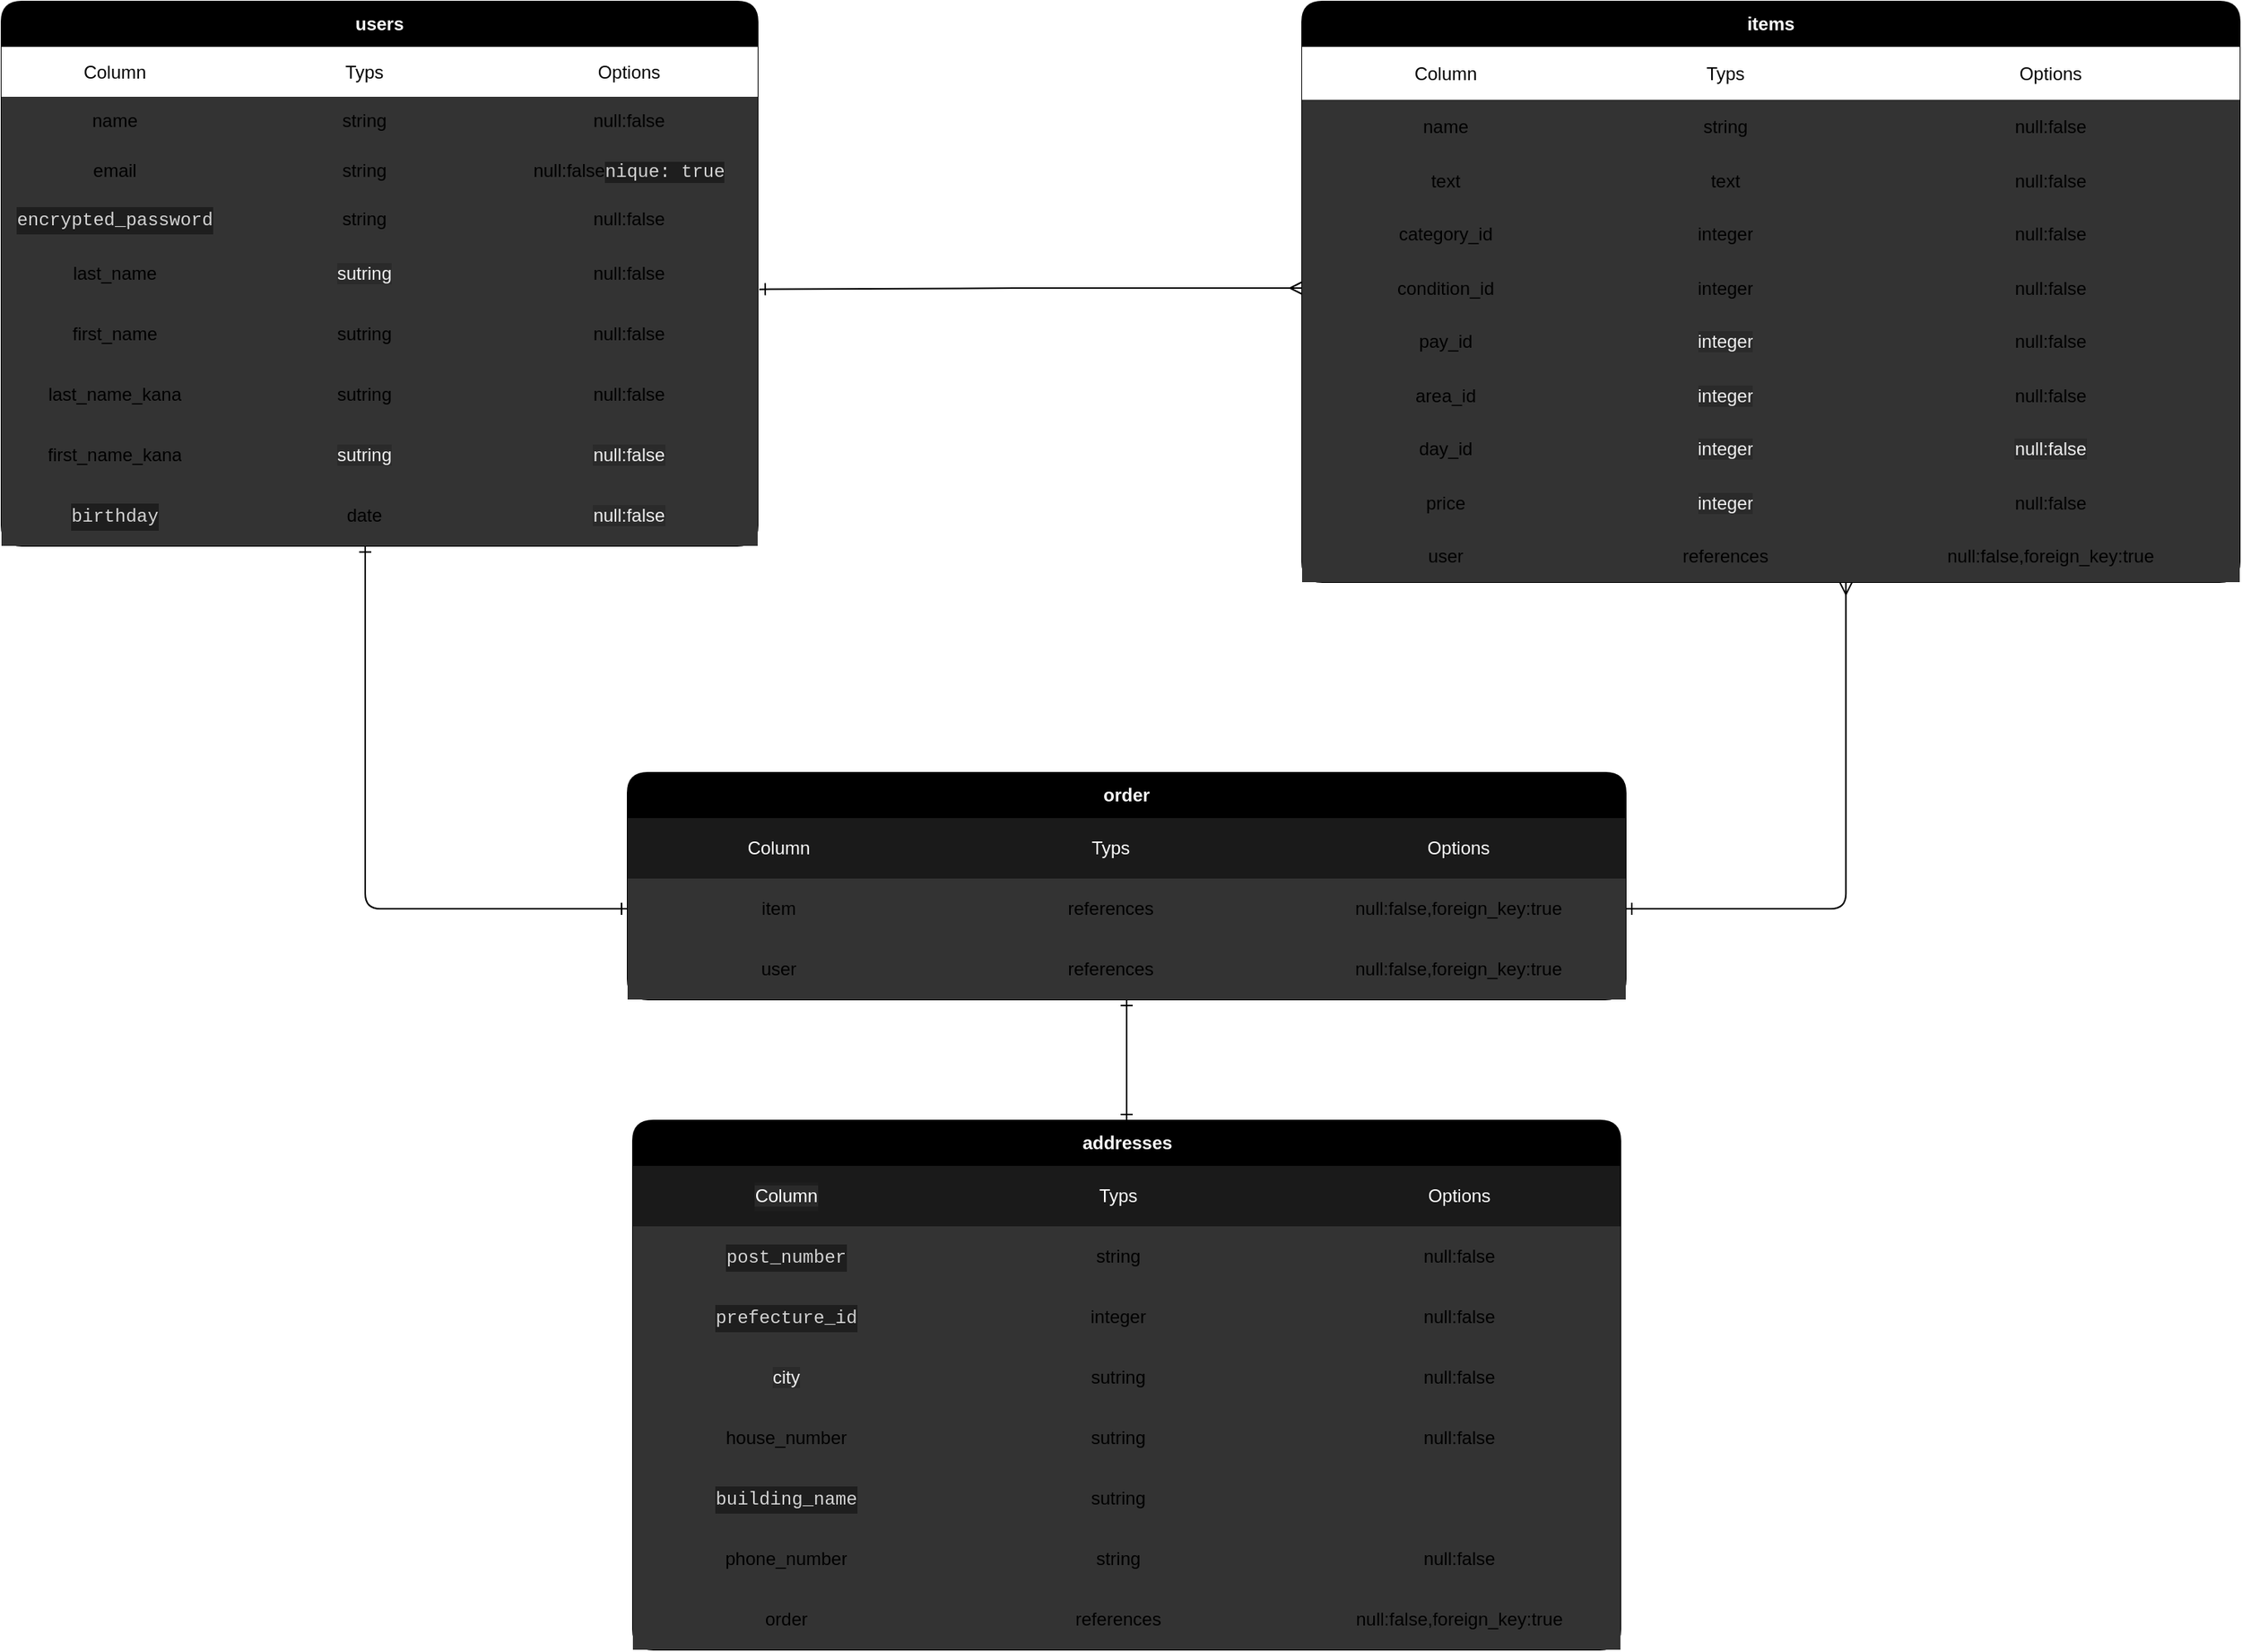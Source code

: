 <mxfile version="13.10.0" type="embed">
    <diagram id="6mnV2U-haqpzrqLcPbrz" name="ページ1">
        <mxGraphModel dx="550" dy="680" grid="1" gridSize="10" guides="1" tooltips="1" connect="1" arrows="1" fold="1" page="1" pageScale="1" pageWidth="1654" pageHeight="1169" math="0" shadow="0">
            <root>
                <mxCell id="0"/>
                <mxCell id="1" parent="0"/>
                <mxCell id="3" value="users" style="shape=table;html=1;whiteSpace=wrap;startSize=30;container=1;collapsible=0;childLayout=tableLayout;fontStyle=1;align=center;rounded=1;fontColor=#FFFFFF;fillColor=#000000;" parent="1" vertex="1">
                    <mxGeometry x="80" y="20" width="500" height="360" as="geometry"/>
                </mxCell>
                <mxCell id="4" value="" style="shape=partialRectangle;html=1;whiteSpace=wrap;collapsible=0;dropTarget=0;pointerEvents=0;top=0;left=0;bottom=0;right=0;points=[[0,0.5],[1,0.5]];portConstraint=eastwest;strokeColor=#666666;fontColor=#FFFFFF;fillColor=#1A1A1A;" parent="3" vertex="1">
                    <mxGeometry y="30" width="500" height="33" as="geometry"/>
                </mxCell>
                <mxCell id="5" value="Column" style="shape=partialRectangle;html=1;whiteSpace=wrap;connectable=0;top=0;left=0;bottom=0;right=0;overflow=hidden;" parent="4" vertex="1">
                    <mxGeometry width="150" height="33" as="geometry"/>
                </mxCell>
                <mxCell id="6" value="Typs" style="shape=partialRectangle;html=1;whiteSpace=wrap;connectable=0;top=0;left=0;bottom=0;right=0;overflow=hidden;" parent="4" vertex="1">
                    <mxGeometry x="150" width="180" height="33" as="geometry"/>
                </mxCell>
                <mxCell id="7" value="Options" style="shape=partialRectangle;html=1;whiteSpace=wrap;connectable=0;top=0;left=0;bottom=0;right=0;overflow=hidden;" parent="4" vertex="1">
                    <mxGeometry x="330" width="170" height="33" as="geometry"/>
                </mxCell>
                <mxCell id="8" value="" style="shape=partialRectangle;html=1;whiteSpace=wrap;collapsible=0;dropTarget=0;pointerEvents=0;top=0;left=0;bottom=0;right=0;points=[[0,0.5],[1,0.5]];portConstraint=eastwest;fillColor=#333333;" parent="3" vertex="1">
                    <mxGeometry y="63" width="500" height="32" as="geometry"/>
                </mxCell>
                <mxCell id="9" value="name" style="shape=partialRectangle;html=1;whiteSpace=wrap;connectable=0;fillColor=none;top=0;left=0;bottom=0;right=0;overflow=hidden;" parent="8" vertex="1">
                    <mxGeometry width="150" height="32" as="geometry"/>
                </mxCell>
                <mxCell id="10" value="string" style="shape=partialRectangle;html=1;whiteSpace=wrap;connectable=0;fillColor=none;top=0;left=0;bottom=0;right=0;overflow=hidden;" parent="8" vertex="1">
                    <mxGeometry x="150" width="180" height="32" as="geometry"/>
                </mxCell>
                <mxCell id="11" value="null:false" style="shape=partialRectangle;html=1;whiteSpace=wrap;connectable=0;fillColor=none;top=0;left=0;bottom=0;right=0;overflow=hidden;" parent="8" vertex="1">
                    <mxGeometry x="330" width="170" height="32" as="geometry"/>
                </mxCell>
                <mxCell id="12" value="" style="shape=partialRectangle;html=1;whiteSpace=wrap;collapsible=0;dropTarget=0;pointerEvents=0;top=0;left=0;bottom=0;right=0;points=[[0,0.5],[1,0.5]];portConstraint=eastwest;fillColor=#333333;" parent="3" vertex="1">
                    <mxGeometry y="95" width="500" height="33" as="geometry"/>
                </mxCell>
                <mxCell id="13" value="email" style="shape=partialRectangle;html=1;whiteSpace=wrap;connectable=0;fillColor=none;top=0;left=0;bottom=0;right=0;overflow=hidden;" parent="12" vertex="1">
                    <mxGeometry width="150" height="33" as="geometry"/>
                </mxCell>
                <mxCell id="14" value="string" style="shape=partialRectangle;html=1;whiteSpace=wrap;connectable=0;fillColor=none;top=0;left=0;bottom=0;right=0;overflow=hidden;" parent="12" vertex="1">
                    <mxGeometry x="150" width="180" height="33" as="geometry"/>
                </mxCell>
                <mxCell id="15" value="null:false&lt;span style=&quot;background-color: rgb(30 , 30 , 30) ; color: rgb(212 , 212 , 212) ; font-family: &amp;#34;menlo&amp;#34; , &amp;#34;monaco&amp;#34; , &amp;#34;courier new&amp;#34; , monospace&quot;&gt;nique: true&lt;/span&gt;" style="shape=partialRectangle;html=1;whiteSpace=wrap;connectable=0;fillColor=none;top=0;left=0;bottom=0;right=0;overflow=hidden;" parent="12" vertex="1">
                    <mxGeometry x="330" width="170" height="33" as="geometry"/>
                </mxCell>
                <mxCell id="45" value="" style="shape=partialRectangle;html=1;whiteSpace=wrap;collapsible=0;dropTarget=0;pointerEvents=0;top=0;left=0;bottom=0;right=0;points=[[0,0.5],[1,0.5]];portConstraint=eastwest;fillColor=#333333;" parent="3" vertex="1">
                    <mxGeometry y="128" width="500" height="32" as="geometry"/>
                </mxCell>
                <mxCell id="46" value="&lt;div style=&quot;color: rgb(212 , 212 , 212) ; background-color: rgb(30 , 30 , 30) ; font-family: &amp;#34;menlo&amp;#34; , &amp;#34;monaco&amp;#34; , &amp;#34;courier new&amp;#34; , monospace ; line-height: 18px&quot;&gt;encrypted_password&lt;/div&gt;" style="shape=partialRectangle;html=1;whiteSpace=wrap;connectable=0;fillColor=none;top=0;left=0;bottom=0;right=0;overflow=hidden;" parent="45" vertex="1">
                    <mxGeometry width="150" height="32" as="geometry"/>
                </mxCell>
                <mxCell id="47" value="string" style="shape=partialRectangle;html=1;whiteSpace=wrap;connectable=0;fillColor=none;top=0;left=0;bottom=0;right=0;overflow=hidden;" parent="45" vertex="1">
                    <mxGeometry x="150" width="180" height="32" as="geometry"/>
                </mxCell>
                <mxCell id="48" value="null:false" style="shape=partialRectangle;html=1;whiteSpace=wrap;connectable=0;fillColor=none;top=0;left=0;bottom=0;right=0;overflow=hidden;" parent="45" vertex="1">
                    <mxGeometry x="330" width="170" height="32" as="geometry"/>
                </mxCell>
                <mxCell id="298" value="" style="shape=partialRectangle;html=1;whiteSpace=wrap;collapsible=0;dropTarget=0;pointerEvents=0;top=0;left=0;bottom=0;right=0;points=[[0,0.5],[1,0.5]];portConstraint=eastwest;fillColor=#333333;" parent="3" vertex="1">
                    <mxGeometry y="160" width="500" height="40" as="geometry"/>
                </mxCell>
                <mxCell id="299" value="last_name" style="shape=partialRectangle;html=1;whiteSpace=wrap;connectable=0;fillColor=none;top=0;left=0;bottom=0;right=0;overflow=hidden;" parent="298" vertex="1">
                    <mxGeometry width="150" height="40" as="geometry"/>
                </mxCell>
                <mxCell id="300" value="&lt;meta charset=&quot;utf-8&quot;&gt;&lt;span style=&quot;color: rgb(240, 240, 240); font-family: helvetica; font-size: 12px; font-style: normal; font-weight: 400; letter-spacing: normal; text-align: center; text-indent: 0px; text-transform: none; word-spacing: 0px; background-color: rgb(42, 42, 42); display: inline; float: none;&quot;&gt;sutring&lt;/span&gt;" style="shape=partialRectangle;html=1;whiteSpace=wrap;connectable=0;fillColor=none;top=0;left=0;bottom=0;right=0;overflow=hidden;" parent="298" vertex="1">
                    <mxGeometry x="150" width="180" height="40" as="geometry"/>
                </mxCell>
                <mxCell id="301" value="&lt;span&gt;null:false&lt;/span&gt;" style="shape=partialRectangle;html=1;whiteSpace=wrap;connectable=0;fillColor=none;top=0;left=0;bottom=0;right=0;overflow=hidden;" parent="298" vertex="1">
                    <mxGeometry x="330" width="170" height="40" as="geometry"/>
                </mxCell>
                <mxCell id="294" value="" style="shape=partialRectangle;html=1;whiteSpace=wrap;collapsible=0;dropTarget=0;pointerEvents=0;top=0;left=0;bottom=0;right=0;points=[[0,0.5],[1,0.5]];portConstraint=eastwest;fillColor=#333333;" parent="3" vertex="1">
                    <mxGeometry y="200" width="500" height="40" as="geometry"/>
                </mxCell>
                <mxCell id="295" value="first_name" style="shape=partialRectangle;html=1;whiteSpace=wrap;connectable=0;fillColor=none;top=0;left=0;bottom=0;right=0;overflow=hidden;" parent="294" vertex="1">
                    <mxGeometry width="150" height="40" as="geometry"/>
                </mxCell>
                <mxCell id="296" value="&lt;span&gt;sutring&lt;/span&gt;" style="shape=partialRectangle;html=1;whiteSpace=wrap;connectable=0;fillColor=none;top=0;left=0;bottom=0;right=0;overflow=hidden;" parent="294" vertex="1">
                    <mxGeometry x="150" width="180" height="40" as="geometry"/>
                </mxCell>
                <mxCell id="297" value="&lt;span&gt;null:false&lt;/span&gt;" style="shape=partialRectangle;html=1;whiteSpace=wrap;connectable=0;fillColor=none;top=0;left=0;bottom=0;right=0;overflow=hidden;" parent="294" vertex="1">
                    <mxGeometry x="330" width="170" height="40" as="geometry"/>
                </mxCell>
                <mxCell id="286" value="" style="shape=partialRectangle;html=1;whiteSpace=wrap;collapsible=0;dropTarget=0;pointerEvents=0;top=0;left=0;bottom=0;right=0;points=[[0,0.5],[1,0.5]];portConstraint=eastwest;fillColor=#333333;" parent="3" vertex="1">
                    <mxGeometry y="240" width="500" height="40" as="geometry"/>
                </mxCell>
                <mxCell id="287" value="last_name_kana" style="shape=partialRectangle;html=1;whiteSpace=wrap;connectable=0;fillColor=none;top=0;left=0;bottom=0;right=0;overflow=hidden;" parent="286" vertex="1">
                    <mxGeometry width="150" height="40" as="geometry"/>
                </mxCell>
                <mxCell id="288" value="sutring" style="shape=partialRectangle;html=1;whiteSpace=wrap;connectable=0;fillColor=none;top=0;left=0;bottom=0;right=0;overflow=hidden;" parent="286" vertex="1">
                    <mxGeometry x="150" width="180" height="40" as="geometry"/>
                </mxCell>
                <mxCell id="289" value="null:false" style="shape=partialRectangle;html=1;whiteSpace=wrap;connectable=0;fillColor=none;top=0;left=0;bottom=0;right=0;overflow=hidden;" parent="286" vertex="1">
                    <mxGeometry x="330" width="170" height="40" as="geometry"/>
                </mxCell>
                <mxCell id="290" value="" style="shape=partialRectangle;html=1;whiteSpace=wrap;collapsible=0;dropTarget=0;pointerEvents=0;top=0;left=0;bottom=0;right=0;points=[[0,0.5],[1,0.5]];portConstraint=eastwest;fillColor=#333333;" parent="3" vertex="1">
                    <mxGeometry y="280" width="500" height="40" as="geometry"/>
                </mxCell>
                <mxCell id="291" value="first_name_kana" style="shape=partialRectangle;html=1;whiteSpace=wrap;connectable=0;fillColor=none;top=0;left=0;bottom=0;right=0;overflow=hidden;" parent="290" vertex="1">
                    <mxGeometry width="150" height="40" as="geometry"/>
                </mxCell>
                <mxCell id="292" value="&lt;meta charset=&quot;utf-8&quot;&gt;&lt;span style=&quot;color: rgb(240, 240, 240); font-family: helvetica; font-size: 12px; font-style: normal; font-weight: 400; letter-spacing: normal; text-align: center; text-indent: 0px; text-transform: none; word-spacing: 0px; background-color: rgb(42, 42, 42); display: inline; float: none;&quot;&gt;sutring&lt;/span&gt;" style="shape=partialRectangle;html=1;whiteSpace=wrap;connectable=0;fillColor=none;top=0;left=0;bottom=0;right=0;overflow=hidden;" parent="290" vertex="1">
                    <mxGeometry x="150" width="180" height="40" as="geometry"/>
                </mxCell>
                <mxCell id="293" value="&lt;meta charset=&quot;utf-8&quot;&gt;&lt;span style=&quot;color: rgb(240, 240, 240); font-family: helvetica; font-size: 12px; font-style: normal; font-weight: 400; letter-spacing: normal; text-align: center; text-indent: 0px; text-transform: none; word-spacing: 0px; background-color: rgb(42, 42, 42); display: inline; float: none;&quot;&gt;null:false&lt;/span&gt;" style="shape=partialRectangle;html=1;whiteSpace=wrap;connectable=0;fillColor=none;top=0;left=0;bottom=0;right=0;overflow=hidden;" parent="290" vertex="1">
                    <mxGeometry x="330" width="170" height="40" as="geometry"/>
                </mxCell>
                <mxCell id="371" value="" style="shape=partialRectangle;html=1;whiteSpace=wrap;collapsible=0;dropTarget=0;pointerEvents=0;top=0;left=0;bottom=0;right=0;points=[[0,0.5],[1,0.5]];portConstraint=eastwest;fillColor=#333333;" parent="3" vertex="1">
                    <mxGeometry y="320" width="500" height="40" as="geometry"/>
                </mxCell>
                <mxCell id="372" value="&lt;div style=&quot;color: rgb(212 , 212 , 212) ; background-color: rgb(30 , 30 , 30) ; font-family: &amp;#34;menlo&amp;#34; , &amp;#34;monaco&amp;#34; , &amp;#34;courier new&amp;#34; , monospace ; line-height: 18px&quot;&gt;birthday&lt;/div&gt;" style="shape=partialRectangle;html=1;whiteSpace=wrap;connectable=0;fillColor=none;top=0;left=0;bottom=0;right=0;overflow=hidden;" parent="371" vertex="1">
                    <mxGeometry width="150" height="40" as="geometry"/>
                </mxCell>
                <mxCell id="373" value="&lt;font face=&quot;helvetica&quot;&gt;date&lt;/font&gt;" style="shape=partialRectangle;html=1;whiteSpace=wrap;connectable=0;fillColor=none;top=0;left=0;bottom=0;right=0;overflow=hidden;" parent="371" vertex="1">
                    <mxGeometry x="150" width="180" height="40" as="geometry"/>
                </mxCell>
                <mxCell id="374" value="&lt;meta charset=&quot;utf-8&quot;&gt;&lt;span style=&quot;color: rgb(240, 240, 240); font-family: helvetica; font-size: 12px; font-style: normal; font-weight: 400; letter-spacing: normal; text-align: center; text-indent: 0px; text-transform: none; word-spacing: 0px; background-color: rgb(42, 42, 42); display: inline; float: none;&quot;&gt;null:false&lt;/span&gt;" style="shape=partialRectangle;html=1;whiteSpace=wrap;connectable=0;fillColor=none;top=0;left=0;bottom=0;right=0;overflow=hidden;" parent="371" vertex="1">
                    <mxGeometry x="330" width="170" height="40" as="geometry"/>
                </mxCell>
                <mxCell id="16" value="items" style="shape=table;html=1;whiteSpace=wrap;startSize=30;container=1;collapsible=0;childLayout=tableLayout;fontStyle=1;align=center;rounded=1;fontColor=#FFFFFF;fillColor=#000000;" parent="1" vertex="1">
                    <mxGeometry x="940" y="20" width="620" height="384" as="geometry"/>
                </mxCell>
                <mxCell id="90" value="" style="shape=partialRectangle;html=1;whiteSpace=wrap;collapsible=0;dropTarget=0;pointerEvents=0;top=0;left=0;bottom=0;right=0;points=[[0,0.5],[1,0.5]];portConstraint=eastwest;fillColor=#1A1A1A;" parent="16" vertex="1">
                    <mxGeometry y="30" width="620" height="35" as="geometry"/>
                </mxCell>
                <mxCell id="91" value="Column" style="shape=partialRectangle;html=1;whiteSpace=wrap;connectable=0;top=0;left=0;bottom=0;right=0;overflow=hidden;" parent="90" vertex="1">
                    <mxGeometry width="190" height="35" as="geometry"/>
                </mxCell>
                <mxCell id="92" value="Typs" style="shape=partialRectangle;html=1;whiteSpace=wrap;connectable=0;top=0;left=0;bottom=0;right=0;overflow=hidden;" parent="90" vertex="1">
                    <mxGeometry x="190" width="180" height="35" as="geometry"/>
                </mxCell>
                <mxCell id="93" value="Options" style="shape=partialRectangle;html=1;whiteSpace=wrap;connectable=0;top=0;left=0;bottom=0;right=0;overflow=hidden;" parent="90" vertex="1">
                    <mxGeometry x="370" width="250" height="35" as="geometry"/>
                </mxCell>
                <mxCell id="17" value="" style="shape=partialRectangle;html=1;whiteSpace=wrap;collapsible=0;dropTarget=0;pointerEvents=0;top=0;left=0;bottom=0;right=0;points=[[0,0.5],[1,0.5]];portConstraint=eastwest;fillColor=#333333;" parent="16" vertex="1">
                    <mxGeometry y="65" width="620" height="36" as="geometry"/>
                </mxCell>
                <mxCell id="18" value="name" style="shape=partialRectangle;html=1;whiteSpace=wrap;connectable=0;fillColor=none;top=0;left=0;bottom=0;right=0;overflow=hidden;" parent="17" vertex="1">
                    <mxGeometry width="190" height="36" as="geometry"/>
                </mxCell>
                <mxCell id="19" value="string" style="shape=partialRectangle;html=1;whiteSpace=wrap;connectable=0;fillColor=none;top=0;left=0;bottom=0;right=0;overflow=hidden;" parent="17" vertex="1">
                    <mxGeometry x="190" width="180" height="36" as="geometry"/>
                </mxCell>
                <mxCell id="20" value="null:false" style="shape=partialRectangle;html=1;whiteSpace=wrap;connectable=0;fillColor=none;top=0;left=0;bottom=0;right=0;overflow=hidden;" parent="17" vertex="1">
                    <mxGeometry x="370" width="250" height="36" as="geometry"/>
                </mxCell>
                <mxCell id="21" value="" style="shape=partialRectangle;html=1;whiteSpace=wrap;collapsible=0;dropTarget=0;pointerEvents=0;top=0;left=0;bottom=0;right=0;points=[[0,0.5],[1,0.5]];portConstraint=eastwest;fillColor=#333333;" parent="16" vertex="1">
                    <mxGeometry y="101" width="620" height="35" as="geometry"/>
                </mxCell>
                <mxCell id="22" value="text" style="shape=partialRectangle;html=1;whiteSpace=wrap;connectable=0;fillColor=none;top=0;left=0;bottom=0;right=0;overflow=hidden;" parent="21" vertex="1">
                    <mxGeometry width="190" height="35" as="geometry"/>
                </mxCell>
                <mxCell id="23" value="text" style="shape=partialRectangle;html=1;whiteSpace=wrap;connectable=0;fillColor=none;top=0;left=0;bottom=0;right=0;overflow=hidden;" parent="21" vertex="1">
                    <mxGeometry x="190" width="180" height="35" as="geometry"/>
                </mxCell>
                <mxCell id="24" value="null:false" style="shape=partialRectangle;html=1;whiteSpace=wrap;connectable=0;fillColor=none;top=0;left=0;bottom=0;right=0;overflow=hidden;" parent="21" vertex="1">
                    <mxGeometry x="370" width="250" height="35" as="geometry"/>
                </mxCell>
                <mxCell id="25" value="" style="shape=partialRectangle;html=1;whiteSpace=wrap;collapsible=0;dropTarget=0;pointerEvents=0;top=0;left=0;bottom=0;right=0;points=[[0,0.5],[1,0.5]];portConstraint=eastwest;fillColor=#333333;" parent="16" vertex="1">
                    <mxGeometry y="136" width="620" height="36" as="geometry"/>
                </mxCell>
                <mxCell id="26" value="category_id" style="shape=partialRectangle;html=1;whiteSpace=wrap;connectable=0;fillColor=none;top=0;left=0;bottom=0;right=0;overflow=hidden;" parent="25" vertex="1">
                    <mxGeometry width="190" height="36" as="geometry"/>
                </mxCell>
                <mxCell id="27" value="integer" style="shape=partialRectangle;html=1;whiteSpace=wrap;connectable=0;fillColor=none;top=0;left=0;bottom=0;right=0;overflow=hidden;" parent="25" vertex="1">
                    <mxGeometry x="190" width="180" height="36" as="geometry"/>
                </mxCell>
                <mxCell id="28" value="&lt;span&gt;null:false&lt;/span&gt;" style="shape=partialRectangle;html=1;whiteSpace=wrap;connectable=0;fillColor=none;top=0;left=0;bottom=0;right=0;overflow=hidden;" parent="25" vertex="1">
                    <mxGeometry x="370" width="250" height="36" as="geometry"/>
                </mxCell>
                <mxCell id="83" value="" style="shape=partialRectangle;html=1;whiteSpace=wrap;collapsible=0;dropTarget=0;pointerEvents=0;top=0;left=0;bottom=0;right=0;points=[[0,0.5],[1,0.5]];portConstraint=eastwest;fillColor=#333333;" parent="16" vertex="1">
                    <mxGeometry y="172" width="620" height="35" as="geometry"/>
                </mxCell>
                <mxCell id="84" value="condition_id" style="shape=partialRectangle;html=1;whiteSpace=wrap;connectable=0;fillColor=none;top=0;left=0;bottom=0;right=0;overflow=hidden;" parent="83" vertex="1">
                    <mxGeometry width="190" height="35" as="geometry"/>
                </mxCell>
                <mxCell id="85" value="integer" style="shape=partialRectangle;html=1;whiteSpace=wrap;connectable=0;fillColor=none;top=0;left=0;bottom=0;right=0;overflow=hidden;" parent="83" vertex="1">
                    <mxGeometry x="190" width="180" height="35" as="geometry"/>
                </mxCell>
                <mxCell id="86" value="null:false" style="shape=partialRectangle;html=1;whiteSpace=wrap;connectable=0;fillColor=none;top=0;left=0;bottom=0;right=0;overflow=hidden;" parent="83" vertex="1">
                    <mxGeometry x="370" width="250" height="35" as="geometry"/>
                </mxCell>
                <mxCell id="94" value="" style="shape=partialRectangle;html=1;whiteSpace=wrap;collapsible=0;dropTarget=0;pointerEvents=0;top=0;left=0;bottom=0;right=0;points=[[0,0.5],[1,0.5]];portConstraint=eastwest;fillColor=#333333;" parent="16" vertex="1">
                    <mxGeometry y="207" width="620" height="36" as="geometry"/>
                </mxCell>
                <mxCell id="95" value="pay_id" style="shape=partialRectangle;html=1;whiteSpace=wrap;connectable=0;fillColor=none;top=0;left=0;bottom=0;right=0;overflow=hidden;" parent="94" vertex="1">
                    <mxGeometry width="190" height="36" as="geometry"/>
                </mxCell>
                <mxCell id="96" value="&lt;meta charset=&quot;utf-8&quot;&gt;&lt;span style=&quot;color: rgb(240, 240, 240); font-family: helvetica; font-size: 12px; font-style: normal; font-weight: 400; letter-spacing: normal; text-align: center; text-indent: 0px; text-transform: none; word-spacing: 0px; background-color: rgb(42, 42, 42); display: inline; float: none;&quot;&gt;integer&lt;/span&gt;" style="shape=partialRectangle;html=1;whiteSpace=wrap;connectable=0;fillColor=none;top=0;left=0;bottom=0;right=0;overflow=hidden;" parent="94" vertex="1">
                    <mxGeometry x="190" width="180" height="36" as="geometry"/>
                </mxCell>
                <mxCell id="97" value="null:false" style="shape=partialRectangle;html=1;whiteSpace=wrap;connectable=0;fillColor=none;top=0;left=0;bottom=0;right=0;overflow=hidden;" parent="94" vertex="1">
                    <mxGeometry x="370" width="250" height="36" as="geometry"/>
                </mxCell>
                <mxCell id="98" value="" style="shape=partialRectangle;html=1;whiteSpace=wrap;collapsible=0;dropTarget=0;pointerEvents=0;top=0;left=0;bottom=0;right=0;points=[[0,0.5],[1,0.5]];portConstraint=eastwest;fillColor=#333333;" parent="16" vertex="1">
                    <mxGeometry y="243" width="620" height="35" as="geometry"/>
                </mxCell>
                <mxCell id="99" value="area_id" style="shape=partialRectangle;html=1;whiteSpace=wrap;connectable=0;fillColor=none;top=0;left=0;bottom=0;right=0;overflow=hidden;" parent="98" vertex="1">
                    <mxGeometry width="190" height="35" as="geometry"/>
                </mxCell>
                <mxCell id="100" value="&lt;meta charset=&quot;utf-8&quot;&gt;&lt;span style=&quot;color: rgb(240, 240, 240); font-family: helvetica; font-size: 12px; font-style: normal; font-weight: 400; letter-spacing: normal; text-align: center; text-indent: 0px; text-transform: none; word-spacing: 0px; background-color: rgb(42, 42, 42); display: inline; float: none;&quot;&gt;integer&lt;/span&gt;" style="shape=partialRectangle;html=1;whiteSpace=wrap;connectable=0;fillColor=none;top=0;left=0;bottom=0;right=0;overflow=hidden;" parent="98" vertex="1">
                    <mxGeometry x="190" width="180" height="35" as="geometry"/>
                </mxCell>
                <mxCell id="101" value="null:false" style="shape=partialRectangle;html=1;whiteSpace=wrap;connectable=0;fillColor=none;top=0;left=0;bottom=0;right=0;overflow=hidden;" parent="98" vertex="1">
                    <mxGeometry x="370" width="250" height="35" as="geometry"/>
                </mxCell>
                <mxCell id="102" value="" style="shape=partialRectangle;html=1;whiteSpace=wrap;collapsible=0;dropTarget=0;pointerEvents=0;top=0;left=0;bottom=0;right=0;points=[[0,0.5],[1,0.5]];portConstraint=eastwest;fillColor=#333333;" parent="16" vertex="1">
                    <mxGeometry y="278" width="620" height="36" as="geometry"/>
                </mxCell>
                <mxCell id="103" value="day_id" style="shape=partialRectangle;html=1;whiteSpace=wrap;connectable=0;fillColor=none;top=0;left=0;bottom=0;right=0;overflow=hidden;" parent="102" vertex="1">
                    <mxGeometry width="190" height="36" as="geometry"/>
                </mxCell>
                <mxCell id="104" value="&lt;meta charset=&quot;utf-8&quot;&gt;&lt;span style=&quot;color: rgb(240, 240, 240); font-family: helvetica; font-size: 12px; font-style: normal; font-weight: 400; letter-spacing: normal; text-align: center; text-indent: 0px; text-transform: none; word-spacing: 0px; background-color: rgb(42, 42, 42); display: inline; float: none;&quot;&gt;integer&lt;/span&gt;" style="shape=partialRectangle;html=1;whiteSpace=wrap;connectable=0;fillColor=none;top=0;left=0;bottom=0;right=0;overflow=hidden;" parent="102" vertex="1">
                    <mxGeometry x="190" width="180" height="36" as="geometry"/>
                </mxCell>
                <mxCell id="105" value="&lt;meta charset=&quot;utf-8&quot;&gt;&lt;span style=&quot;color: rgb(240, 240, 240); font-family: helvetica; font-size: 12px; font-style: normal; font-weight: 400; letter-spacing: normal; text-align: center; text-indent: 0px; text-transform: none; word-spacing: 0px; background-color: rgb(42, 42, 42); display: inline; float: none;&quot;&gt;null:false&lt;/span&gt;" style="shape=partialRectangle;html=1;whiteSpace=wrap;connectable=0;fillColor=none;top=0;left=0;bottom=0;right=0;overflow=hidden;" parent="102" vertex="1">
                    <mxGeometry x="370" width="250" height="36" as="geometry"/>
                </mxCell>
                <mxCell id="106" value="" style="shape=partialRectangle;html=1;whiteSpace=wrap;collapsible=0;dropTarget=0;pointerEvents=0;top=0;left=0;bottom=0;right=0;points=[[0,0.5],[1,0.5]];portConstraint=eastwest;fillColor=#333333;" parent="16" vertex="1">
                    <mxGeometry y="314" width="620" height="35" as="geometry"/>
                </mxCell>
                <mxCell id="107" value="price" style="shape=partialRectangle;html=1;whiteSpace=wrap;connectable=0;fillColor=none;top=0;left=0;bottom=0;right=0;overflow=hidden;" parent="106" vertex="1">
                    <mxGeometry width="190" height="35" as="geometry"/>
                </mxCell>
                <mxCell id="108" value="&lt;meta charset=&quot;utf-8&quot;&gt;&lt;span style=&quot;color: rgb(240, 240, 240); font-family: helvetica; font-size: 12px; font-style: normal; font-weight: 400; letter-spacing: normal; text-align: center; text-indent: 0px; text-transform: none; word-spacing: 0px; background-color: rgb(42, 42, 42); display: inline; float: none;&quot;&gt;integer&lt;/span&gt;" style="shape=partialRectangle;html=1;whiteSpace=wrap;connectable=0;fillColor=none;top=0;left=0;bottom=0;right=0;overflow=hidden;" parent="106" vertex="1">
                    <mxGeometry x="190" width="180" height="35" as="geometry"/>
                </mxCell>
                <mxCell id="109" value="null:false" style="shape=partialRectangle;html=1;whiteSpace=wrap;connectable=0;fillColor=none;top=0;left=0;bottom=0;right=0;overflow=hidden;" parent="106" vertex="1">
                    <mxGeometry x="370" width="250" height="35" as="geometry"/>
                </mxCell>
                <mxCell id="110" value="" style="shape=partialRectangle;html=1;whiteSpace=wrap;collapsible=0;dropTarget=0;pointerEvents=0;top=0;left=0;bottom=0;right=0;points=[[0,0.5],[1,0.5]];portConstraint=eastwest;fillColor=#333333;" parent="16" vertex="1">
                    <mxGeometry y="349" width="620" height="35" as="geometry"/>
                </mxCell>
                <mxCell id="111" value="user" style="shape=partialRectangle;html=1;whiteSpace=wrap;connectable=0;fillColor=none;top=0;left=0;bottom=0;right=0;overflow=hidden;" parent="110" vertex="1">
                    <mxGeometry width="190" height="35" as="geometry"/>
                </mxCell>
                <mxCell id="112" value="&lt;span&gt;references&lt;/span&gt;" style="shape=partialRectangle;html=1;whiteSpace=wrap;connectable=0;fillColor=none;top=0;left=0;bottom=0;right=0;overflow=hidden;" parent="110" vertex="1">
                    <mxGeometry x="190" width="180" height="35" as="geometry"/>
                </mxCell>
                <mxCell id="113" value="null:false,foreign_key:true" style="shape=partialRectangle;html=1;whiteSpace=wrap;connectable=0;fillColor=none;top=0;left=0;bottom=0;right=0;overflow=hidden;" parent="110" vertex="1">
                    <mxGeometry x="370" width="250" height="35" as="geometry"/>
                </mxCell>
                <mxCell id="285" value="addresses" style="shape=table;html=1;whiteSpace=wrap;startSize=30;container=1;collapsible=0;childLayout=tableLayout;fontStyle=1;align=center;rounded=1;fontColor=#FFFFFF;fillColor=#000000;" parent="1" vertex="1">
                    <mxGeometry x="497.5" y="760" width="653" height="350" as="geometry"/>
                </mxCell>
                <mxCell id="306" value="" style="shape=partialRectangle;html=1;whiteSpace=wrap;collapsible=0;dropTarget=0;pointerEvents=0;top=0;left=0;bottom=0;right=0;points=[[0,0.5],[1,0.5]];portConstraint=eastwest;fillColor=#1A1A1A;fontColor=#FFFFFF;" parent="285" vertex="1">
                    <mxGeometry y="30" width="653" height="40" as="geometry"/>
                </mxCell>
                <mxCell id="307" value="&lt;div style=&quot;background-color: rgb(30 , 30 , 30) ; font-family: &amp;#34;menlo&amp;#34; , &amp;#34;monaco&amp;#34; , &amp;#34;courier new&amp;#34; , monospace ; line-height: 18px&quot;&gt;&lt;span style=&quot;font-family: &amp;#34;helvetica&amp;#34; ; background-color: rgb(42 , 42 , 42)&quot;&gt;&lt;font color=&quot;#ffffff&quot;&gt;Column&lt;/font&gt;&lt;/span&gt;&lt;br&gt;&lt;/div&gt;" style="shape=partialRectangle;html=1;whiteSpace=wrap;connectable=0;fillColor=none;top=0;left=0;bottom=0;right=0;overflow=hidden;" parent="306" vertex="1">
                    <mxGeometry width="202" height="40" as="geometry"/>
                </mxCell>
                <mxCell id="308" value="&lt;font color=&quot;#ffffff&quot;&gt;Typs&lt;/font&gt;" style="shape=partialRectangle;html=1;whiteSpace=wrap;connectable=0;fillColor=none;top=0;left=0;bottom=0;right=0;overflow=hidden;" parent="306" vertex="1">
                    <mxGeometry x="202" width="237" height="40" as="geometry"/>
                </mxCell>
                <mxCell id="309" value="&lt;font color=&quot;#ffffff&quot;&gt;Options&lt;/font&gt;" style="shape=partialRectangle;html=1;whiteSpace=wrap;connectable=0;fillColor=none;top=0;left=0;bottom=0;right=0;overflow=hidden;" parent="306" vertex="1">
                    <mxGeometry x="439" width="214" height="40" as="geometry"/>
                </mxCell>
                <mxCell id="302" value="" style="shape=partialRectangle;html=1;whiteSpace=wrap;collapsible=0;dropTarget=0;pointerEvents=0;top=0;left=0;bottom=0;right=0;points=[[0,0.5],[1,0.5]];portConstraint=eastwest;fillColor=#333333;" parent="285" vertex="1">
                    <mxGeometry y="70" width="653" height="40" as="geometry"/>
                </mxCell>
                <mxCell id="303" value="&lt;meta charset=&quot;utf-8&quot;&gt;&lt;div style=&quot;color: rgb(212, 212, 212); background-color: rgb(30, 30, 30); font-family: menlo, monaco, &amp;quot;courier new&amp;quot;, monospace; font-weight: normal; font-size: 12px; line-height: 18px;&quot;&gt;&lt;div&gt;&lt;span style=&quot;color: #d4d4d4&quot;&gt;post_number&lt;/span&gt;&lt;/div&gt;&lt;/div&gt;" style="shape=partialRectangle;html=1;whiteSpace=wrap;connectable=0;fillColor=none;top=0;left=0;bottom=0;right=0;overflow=hidden;" parent="302" vertex="1">
                    <mxGeometry width="202" height="40" as="geometry"/>
                </mxCell>
                <mxCell id="304" value="&lt;font face=&quot;helvetica&quot;&gt;string&lt;/font&gt;" style="shape=partialRectangle;html=1;whiteSpace=wrap;connectable=0;fillColor=none;top=0;left=0;bottom=0;right=0;overflow=hidden;" parent="302" vertex="1">
                    <mxGeometry x="202" width="237" height="40" as="geometry"/>
                </mxCell>
                <mxCell id="305" value="null:false" style="shape=partialRectangle;html=1;whiteSpace=wrap;connectable=0;fillColor=none;top=0;left=0;bottom=0;right=0;overflow=hidden;" parent="302" vertex="1">
                    <mxGeometry x="439" width="214" height="40" as="geometry"/>
                </mxCell>
                <mxCell id="310" value="" style="shape=partialRectangle;html=1;whiteSpace=wrap;collapsible=0;dropTarget=0;pointerEvents=0;top=0;left=0;bottom=0;right=0;points=[[0,0.5],[1,0.5]];portConstraint=eastwest;fillColor=#333333;" parent="285" vertex="1">
                    <mxGeometry y="110" width="653" height="40" as="geometry"/>
                </mxCell>
                <mxCell id="311" value="&lt;div style=&quot;color: rgb(212 , 212 , 212) ; background-color: rgb(30 , 30 , 30) ; font-family: &amp;#34;menlo&amp;#34; , &amp;#34;monaco&amp;#34; , &amp;#34;courier new&amp;#34; , monospace ; line-height: 18px&quot;&gt;&lt;div style=&quot;font-family: &amp;#34;menlo&amp;#34; , &amp;#34;monaco&amp;#34; , &amp;#34;courier new&amp;#34; , monospace ; line-height: 18px&quot;&gt;prefecture_id&lt;/div&gt;&lt;/div&gt;" style="shape=partialRectangle;html=1;whiteSpace=wrap;connectable=0;fillColor=none;top=0;left=0;bottom=0;right=0;overflow=hidden;" parent="310" vertex="1">
                    <mxGeometry width="202" height="40" as="geometry"/>
                </mxCell>
                <mxCell id="312" value="&lt;span style=&quot;font-family: &amp;#34;helvetica&amp;#34;&quot;&gt;integer&lt;/span&gt;" style="shape=partialRectangle;html=1;whiteSpace=wrap;connectable=0;fillColor=none;top=0;left=0;bottom=0;right=0;overflow=hidden;" parent="310" vertex="1">
                    <mxGeometry x="202" width="237" height="40" as="geometry"/>
                </mxCell>
                <mxCell id="313" value="null:false" style="shape=partialRectangle;html=1;whiteSpace=wrap;connectable=0;fillColor=none;top=0;left=0;bottom=0;right=0;overflow=hidden;" parent="310" vertex="1">
                    <mxGeometry x="439" width="214" height="40" as="geometry"/>
                </mxCell>
                <mxCell id="314" value="" style="shape=partialRectangle;html=1;whiteSpace=wrap;collapsible=0;dropTarget=0;pointerEvents=0;top=0;left=0;bottom=0;right=0;points=[[0,0.5],[1,0.5]];portConstraint=eastwest;fillColor=#333333;" parent="285" vertex="1">
                    <mxGeometry y="150" width="653" height="40" as="geometry"/>
                </mxCell>
                <mxCell id="315" value="&lt;meta charset=&quot;utf-8&quot;&gt;&lt;span style=&quot;color: rgb(240, 240, 240); font-family: helvetica; font-size: 12px; font-style: normal; font-weight: 400; letter-spacing: normal; text-align: center; text-indent: 0px; text-transform: none; word-spacing: 0px; background-color: rgb(42, 42, 42); display: inline; float: none;&quot;&gt;city&lt;/span&gt;" style="shape=partialRectangle;html=1;whiteSpace=wrap;connectable=0;fillColor=none;top=0;left=0;bottom=0;right=0;overflow=hidden;" parent="314" vertex="1">
                    <mxGeometry width="202" height="40" as="geometry"/>
                </mxCell>
                <mxCell id="316" value="&lt;span style=&quot;font-family: &amp;#34;helvetica&amp;#34;&quot;&gt;sutring&lt;/span&gt;" style="shape=partialRectangle;html=1;whiteSpace=wrap;connectable=0;fillColor=none;top=0;left=0;bottom=0;right=0;overflow=hidden;" parent="314" vertex="1">
                    <mxGeometry x="202" width="237" height="40" as="geometry"/>
                </mxCell>
                <mxCell id="317" value="null:false" style="shape=partialRectangle;html=1;whiteSpace=wrap;connectable=0;fillColor=none;top=0;left=0;bottom=0;right=0;overflow=hidden;" parent="314" vertex="1">
                    <mxGeometry x="439" width="214" height="40" as="geometry"/>
                </mxCell>
                <mxCell id="318" value="" style="shape=partialRectangle;html=1;whiteSpace=wrap;collapsible=0;dropTarget=0;pointerEvents=0;top=0;left=0;bottom=0;right=0;points=[[0,0.5],[1,0.5]];portConstraint=eastwest;fillColor=#333333;" parent="285" vertex="1">
                    <mxGeometry y="190" width="653" height="40" as="geometry"/>
                </mxCell>
                <mxCell id="319" value="house_number" style="shape=partialRectangle;html=1;whiteSpace=wrap;connectable=0;fillColor=none;top=0;left=0;bottom=0;right=0;overflow=hidden;" parent="318" vertex="1">
                    <mxGeometry width="202" height="40" as="geometry"/>
                </mxCell>
                <mxCell id="320" value="&lt;span style=&quot;font-family: &amp;#34;helvetica&amp;#34;&quot;&gt;sutring&lt;/span&gt;" style="shape=partialRectangle;html=1;whiteSpace=wrap;connectable=0;fillColor=none;top=0;left=0;bottom=0;right=0;overflow=hidden;" parent="318" vertex="1">
                    <mxGeometry x="202" width="237" height="40" as="geometry"/>
                </mxCell>
                <mxCell id="321" value="&lt;span&gt;null:false&lt;/span&gt;" style="shape=partialRectangle;html=1;whiteSpace=wrap;connectable=0;fillColor=none;top=0;left=0;bottom=0;right=0;overflow=hidden;" parent="318" vertex="1">
                    <mxGeometry x="439" width="214" height="40" as="geometry"/>
                </mxCell>
                <mxCell id="326" value="" style="shape=partialRectangle;html=1;whiteSpace=wrap;collapsible=0;dropTarget=0;pointerEvents=0;top=0;left=0;bottom=0;right=0;points=[[0,0.5],[1,0.5]];portConstraint=eastwest;fillColor=#333333;" parent="285" vertex="1">
                    <mxGeometry y="230" width="653" height="40" as="geometry"/>
                </mxCell>
                <mxCell id="327" value="&lt;div style=&quot;color: rgb(212 , 212 , 212) ; background-color: rgb(30 , 30 , 30) ; font-family: &amp;#34;menlo&amp;#34; , &amp;#34;monaco&amp;#34; , &amp;#34;courier new&amp;#34; , monospace ; line-height: 18px&quot;&gt;building_name&lt;/div&gt;" style="shape=partialRectangle;html=1;whiteSpace=wrap;connectable=0;fillColor=none;top=0;left=0;bottom=0;right=0;overflow=hidden;" parent="326" vertex="1">
                    <mxGeometry width="202" height="40" as="geometry"/>
                </mxCell>
                <mxCell id="328" value="&lt;span style=&quot;font-family: &amp;#34;helvetica&amp;#34;&quot;&gt;sutring&lt;/span&gt;" style="shape=partialRectangle;html=1;whiteSpace=wrap;connectable=0;fillColor=none;top=0;left=0;bottom=0;right=0;overflow=hidden;" parent="326" vertex="1">
                    <mxGeometry x="202" width="237" height="40" as="geometry"/>
                </mxCell>
                <mxCell id="329" value="" style="shape=partialRectangle;html=1;whiteSpace=wrap;connectable=0;top=0;left=0;bottom=0;right=0;overflow=hidden;fillColor=#333333;" parent="326" vertex="1">
                    <mxGeometry x="439" width="214" height="40" as="geometry"/>
                </mxCell>
                <mxCell id="322" value="" style="shape=partialRectangle;html=1;whiteSpace=wrap;collapsible=0;dropTarget=0;pointerEvents=0;top=0;left=0;bottom=0;right=0;points=[[0,0.5],[1,0.5]];portConstraint=eastwest;fillColor=#333333;" parent="285" vertex="1">
                    <mxGeometry y="270" width="653" height="40" as="geometry"/>
                </mxCell>
                <mxCell id="323" value="phone_number" style="shape=partialRectangle;html=1;whiteSpace=wrap;connectable=0;fillColor=none;top=0;left=0;bottom=0;right=0;overflow=hidden;" parent="322" vertex="1">
                    <mxGeometry width="202" height="40" as="geometry"/>
                </mxCell>
                <mxCell id="324" value="&lt;font face=&quot;helvetica&quot;&gt;string&lt;/font&gt;" style="shape=partialRectangle;html=1;whiteSpace=wrap;connectable=0;fillColor=none;top=0;left=0;bottom=0;right=0;overflow=hidden;" parent="322" vertex="1">
                    <mxGeometry x="202" width="237" height="40" as="geometry"/>
                </mxCell>
                <mxCell id="325" value="&lt;span&gt;null:false&lt;/span&gt;" style="shape=partialRectangle;html=1;whiteSpace=wrap;connectable=0;fillColor=none;top=0;left=0;bottom=0;right=0;overflow=hidden;" parent="322" vertex="1">
                    <mxGeometry x="439" width="214" height="40" as="geometry"/>
                </mxCell>
                <mxCell id="417" value="" style="shape=partialRectangle;html=1;whiteSpace=wrap;collapsible=0;dropTarget=0;pointerEvents=0;top=0;left=0;bottom=0;right=0;points=[[0,0.5],[1,0.5]];portConstraint=eastwest;fillColor=#333333;" parent="285" vertex="1">
                    <mxGeometry y="310" width="653" height="40" as="geometry"/>
                </mxCell>
                <mxCell id="418" value="order" style="shape=partialRectangle;html=1;whiteSpace=wrap;connectable=0;fillColor=none;top=0;left=0;bottom=0;right=0;overflow=hidden;" parent="417" vertex="1">
                    <mxGeometry width="202" height="40" as="geometry"/>
                </mxCell>
                <mxCell id="419" value="references" style="shape=partialRectangle;html=1;whiteSpace=wrap;connectable=0;fillColor=none;top=0;left=0;bottom=0;right=0;overflow=hidden;" parent="417" vertex="1">
                    <mxGeometry x="202" width="237" height="40" as="geometry"/>
                </mxCell>
                <mxCell id="420" value="&lt;span&gt;null:false,foreign_key:true&lt;/span&gt;" style="shape=partialRectangle;html=1;whiteSpace=wrap;connectable=0;fillColor=none;top=0;left=0;bottom=0;right=0;overflow=hidden;" parent="417" vertex="1">
                    <mxGeometry x="439" width="214" height="40" as="geometry"/>
                </mxCell>
                <mxCell id="332" value="order" style="shape=table;html=1;whiteSpace=wrap;startSize=30;container=1;collapsible=0;childLayout=tableLayout;fontStyle=1;align=center;rounded=1;fontColor=#FFFFFF;fillColor=#000000;" parent="1" vertex="1">
                    <mxGeometry x="494" y="530" width="660" height="150" as="geometry"/>
                </mxCell>
                <mxCell id="333" value="" style="shape=partialRectangle;html=1;whiteSpace=wrap;collapsible=0;dropTarget=0;pointerEvents=0;top=0;left=0;bottom=0;right=0;points=[[0,0.5],[1,0.5]];portConstraint=eastwest;fillColor=#1A1A1A;" parent="332" vertex="1">
                    <mxGeometry y="30" width="660" height="40" as="geometry"/>
                </mxCell>
                <mxCell id="334" value="&lt;font color=&quot;#ffffff&quot;&gt;Column&lt;/font&gt;" style="shape=partialRectangle;html=1;whiteSpace=wrap;connectable=0;fillColor=none;top=0;left=0;bottom=0;right=0;overflow=hidden;" parent="333" vertex="1">
                    <mxGeometry width="200" height="40" as="geometry"/>
                </mxCell>
                <mxCell id="335" value="&lt;font color=&quot;#ffffff&quot;&gt;Typs&lt;/font&gt;" style="shape=partialRectangle;html=1;whiteSpace=wrap;connectable=0;fillColor=none;top=0;left=0;bottom=0;right=0;overflow=hidden;" parent="333" vertex="1">
                    <mxGeometry x="200" width="239" height="40" as="geometry"/>
                </mxCell>
                <mxCell id="336" value="&lt;font color=&quot;#ffffff&quot;&gt;Options&lt;/font&gt;" style="shape=partialRectangle;html=1;whiteSpace=wrap;connectable=0;fillColor=none;top=0;left=0;bottom=0;right=0;overflow=hidden;" parent="333" vertex="1">
                    <mxGeometry x="439" width="221" height="40" as="geometry"/>
                </mxCell>
                <mxCell id="337" value="" style="shape=partialRectangle;html=1;whiteSpace=wrap;collapsible=0;dropTarget=0;pointerEvents=0;top=0;left=0;bottom=0;right=0;points=[[0,0.5],[1,0.5]];portConstraint=eastwest;fillColor=#333333;" parent="332" vertex="1">
                    <mxGeometry y="70" width="660" height="40" as="geometry"/>
                </mxCell>
                <mxCell id="338" value="item" style="shape=partialRectangle;html=1;whiteSpace=wrap;connectable=0;fillColor=none;top=0;left=0;bottom=0;right=0;overflow=hidden;" parent="337" vertex="1">
                    <mxGeometry width="200" height="40" as="geometry"/>
                </mxCell>
                <mxCell id="339" value="references" style="shape=partialRectangle;html=1;whiteSpace=wrap;connectable=0;fillColor=none;top=0;left=0;bottom=0;right=0;overflow=hidden;" parent="337" vertex="1">
                    <mxGeometry x="200" width="239" height="40" as="geometry"/>
                </mxCell>
                <mxCell id="340" value="null:false,foreign_key:true" style="shape=partialRectangle;html=1;whiteSpace=wrap;connectable=0;fillColor=none;top=0;left=0;bottom=0;right=0;overflow=hidden;" parent="337" vertex="1">
                    <mxGeometry x="439" width="221" height="40" as="geometry"/>
                </mxCell>
                <mxCell id="410" value="" style="shape=partialRectangle;html=1;whiteSpace=wrap;collapsible=0;dropTarget=0;pointerEvents=0;top=0;left=0;bottom=0;right=0;points=[[0,0.5],[1,0.5]];portConstraint=eastwest;fillColor=#333333;" parent="332" vertex="1">
                    <mxGeometry y="110" width="660" height="40" as="geometry"/>
                </mxCell>
                <mxCell id="411" value="user" style="shape=partialRectangle;html=1;whiteSpace=wrap;connectable=0;fillColor=none;top=0;left=0;bottom=0;right=0;overflow=hidden;" parent="410" vertex="1">
                    <mxGeometry width="200" height="40" as="geometry"/>
                </mxCell>
                <mxCell id="412" value="references" style="shape=partialRectangle;html=1;whiteSpace=wrap;connectable=0;fillColor=none;top=0;left=0;bottom=0;right=0;overflow=hidden;" parent="410" vertex="1">
                    <mxGeometry x="200" width="239" height="40" as="geometry"/>
                </mxCell>
                <mxCell id="413" value="null:false,foreign_key:true" style="shape=partialRectangle;html=1;whiteSpace=wrap;connectable=0;fillColor=none;top=0;left=0;bottom=0;right=0;overflow=hidden;" parent="410" vertex="1">
                    <mxGeometry x="439" width="221" height="40" as="geometry"/>
                </mxCell>
                <mxCell id="421" style="edgeStyle=orthogonalEdgeStyle;curved=0;rounded=1;sketch=0;orthogonalLoop=1;jettySize=auto;html=1;exitX=1;exitY=0.5;exitDx=0;exitDy=0;endArrow=ERmany;endFill=0;startArrow=ERone;startFill=0;entryX=0.58;entryY=1.005;entryDx=0;entryDy=0;entryPerimeter=0;" parent="1" source="337" target="110" edge="1">
                    <mxGeometry relative="1" as="geometry">
                        <mxPoint x="1300" y="410" as="targetPoint"/>
                    </mxGeometry>
                </mxCell>
                <mxCell id="423" style="edgeStyle=orthogonalEdgeStyle;curved=0;rounded=1;sketch=0;orthogonalLoop=1;jettySize=auto;html=1;exitX=0;exitY=0.5;exitDx=0;exitDy=0;endArrow=ERone;endFill=0;startArrow=ERone;startFill=0;entryX=0.481;entryY=1.002;entryDx=0;entryDy=0;entryPerimeter=0;" parent="1" source="337" target="371" edge="1">
                    <mxGeometry relative="1" as="geometry">
                        <mxPoint x="320" y="390" as="targetPoint"/>
                    </mxGeometry>
                </mxCell>
                <mxCell id="424" style="edgeStyle=orthogonalEdgeStyle;curved=0;rounded=1;sketch=0;orthogonalLoop=1;jettySize=auto;html=1;exitX=0;exitY=0.5;exitDx=0;exitDy=0;startArrow=ERmany;startFill=0;endArrow=ERone;endFill=0;entryX=1.002;entryY=0.758;entryDx=0;entryDy=0;entryPerimeter=0;" parent="1" source="83" target="298" edge="1">
                    <mxGeometry relative="1" as="geometry">
                        <mxPoint x="600" y="210" as="targetPoint"/>
                    </mxGeometry>
                </mxCell>
                <mxCell id="425" style="edgeStyle=orthogonalEdgeStyle;curved=0;rounded=1;sketch=0;orthogonalLoop=1;jettySize=auto;html=1;exitX=0.5;exitY=0;exitDx=0;exitDy=0;entryX=0.5;entryY=1;entryDx=0;entryDy=0;startArrow=ERone;startFill=0;endArrow=ERone;endFill=0;" parent="1" source="285" target="332" edge="1">
                    <mxGeometry relative="1" as="geometry">
                        <Array as="points">
                            <mxPoint x="824" y="720"/>
                            <mxPoint x="824" y="720"/>
                        </Array>
                    </mxGeometry>
                </mxCell>
            </root>
        </mxGraphModel>
    </diagram>
</mxfile>